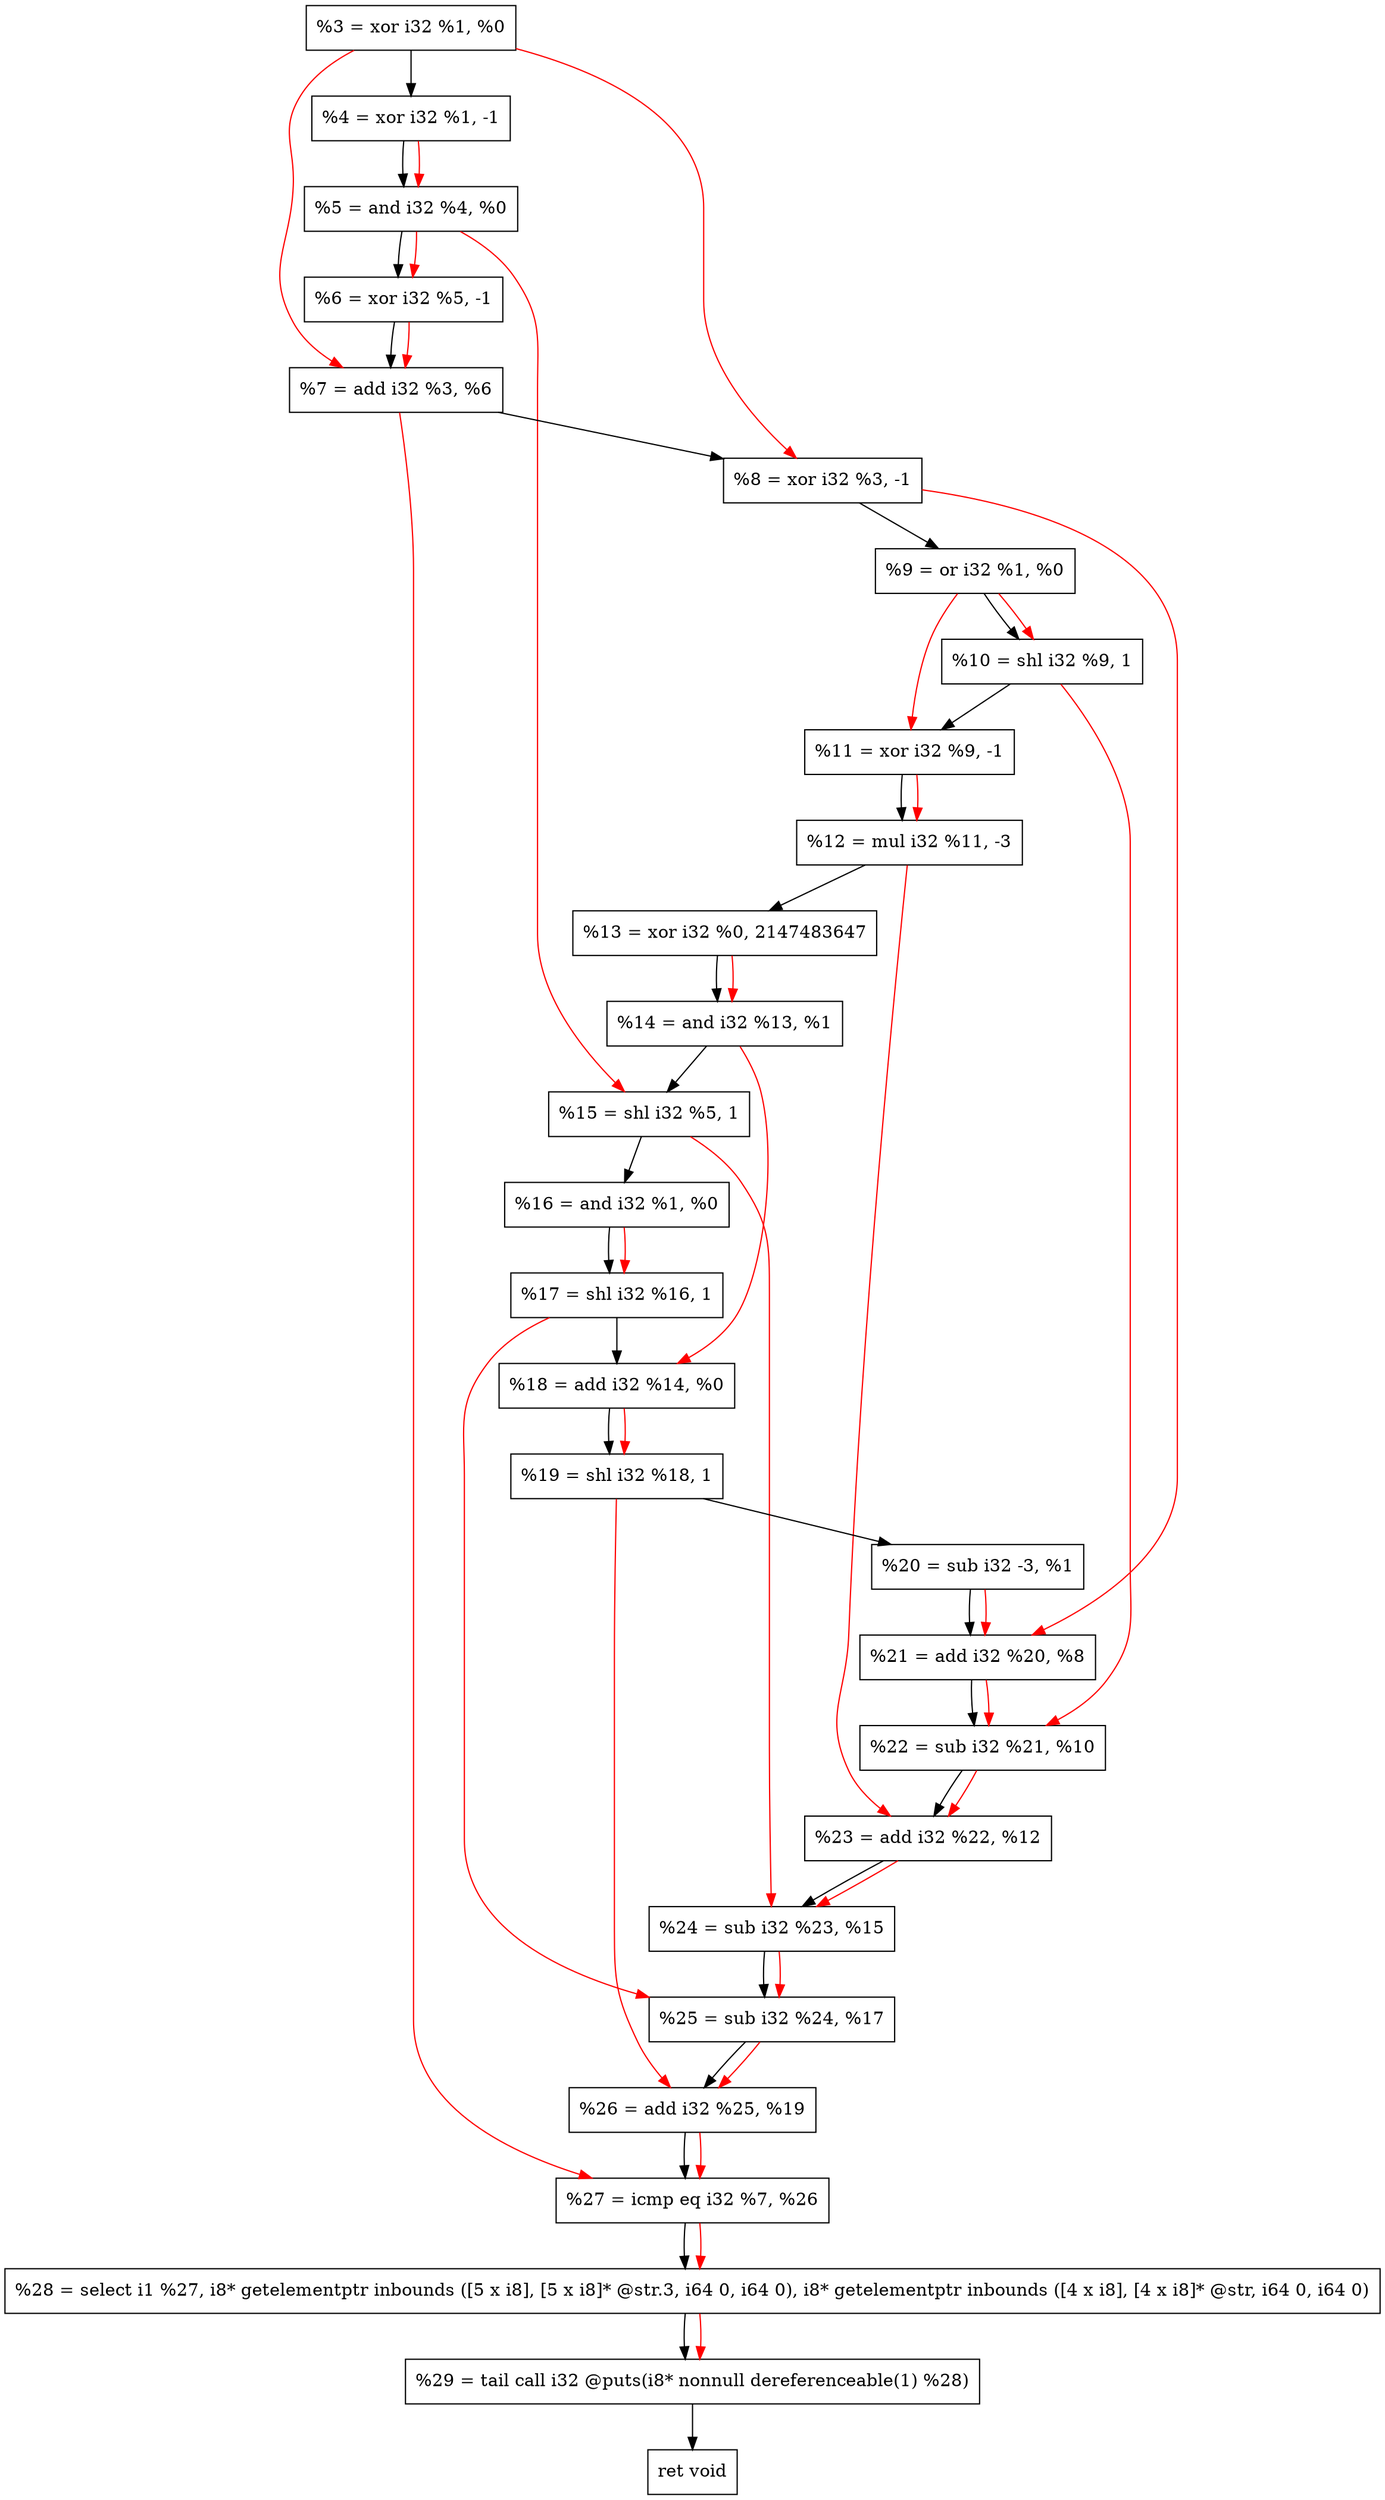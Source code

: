 digraph "DFG for'crackme' function" {
	Node0x1341580[shape=record, label="  %3 = xor i32 %1, %0"];
	Node0x1341c30[shape=record, label="  %4 = xor i32 %1, -1"];
	Node0x1341cf0[shape=record, label="  %5 = and i32 %4, %0"];
	Node0x1341d60[shape=record, label="  %6 = xor i32 %5, -1"];
	Node0x1341dd0[shape=record, label="  %7 = add i32 %3, %6"];
	Node0x1341e40[shape=record, label="  %8 = xor i32 %3, -1"];
	Node0x1341eb0[shape=record, label="  %9 = or i32 %1, %0"];
	Node0x1341f20[shape=record, label="  %10 = shl i32 %9, 1"];
	Node0x1341f90[shape=record, label="  %11 = xor i32 %9, -1"];
	Node0x1342030[shape=record, label="  %12 = mul i32 %11, -3"];
	Node0x13420d0[shape=record, label="  %13 = xor i32 %0, 2147483647"];
	Node0x1342140[shape=record, label="  %14 = and i32 %13, %1"];
	Node0x13421b0[shape=record, label="  %15 = shl i32 %5, 1"];
	Node0x1342220[shape=record, label="  %16 = and i32 %1, %0"];
	Node0x1342290[shape=record, label="  %17 = shl i32 %16, 1"];
	Node0x1342300[shape=record, label="  %18 = add i32 %14, %0"];
	Node0x1342370[shape=record, label="  %19 = shl i32 %18, 1"];
	Node0x13423e0[shape=record, label="  %20 = sub i32 -3, %1"];
	Node0x1342450[shape=record, label="  %21 = add i32 %20, %8"];
	Node0x13424c0[shape=record, label="  %22 = sub i32 %21, %10"];
	Node0x1342530[shape=record, label="  %23 = add i32 %22, %12"];
	Node0x13425a0[shape=record, label="  %24 = sub i32 %23, %15"];
	Node0x1342610[shape=record, label="  %25 = sub i32 %24, %17"];
	Node0x1342680[shape=record, label="  %26 = add i32 %25, %19"];
	Node0x13426f0[shape=record, label="  %27 = icmp eq i32 %7, %26"];
	Node0x12e2268[shape=record, label="  %28 = select i1 %27, i8* getelementptr inbounds ([5 x i8], [5 x i8]* @str.3, i64 0, i64 0), i8* getelementptr inbounds ([4 x i8], [4 x i8]* @str, i64 0, i64 0)"];
	Node0x1342b90[shape=record, label="  %29 = tail call i32 @puts(i8* nonnull dereferenceable(1) %28)"];
	Node0x1342be0[shape=record, label="  ret void"];
	Node0x1341580 -> Node0x1341c30;
	Node0x1341c30 -> Node0x1341cf0;
	Node0x1341cf0 -> Node0x1341d60;
	Node0x1341d60 -> Node0x1341dd0;
	Node0x1341dd0 -> Node0x1341e40;
	Node0x1341e40 -> Node0x1341eb0;
	Node0x1341eb0 -> Node0x1341f20;
	Node0x1341f20 -> Node0x1341f90;
	Node0x1341f90 -> Node0x1342030;
	Node0x1342030 -> Node0x13420d0;
	Node0x13420d0 -> Node0x1342140;
	Node0x1342140 -> Node0x13421b0;
	Node0x13421b0 -> Node0x1342220;
	Node0x1342220 -> Node0x1342290;
	Node0x1342290 -> Node0x1342300;
	Node0x1342300 -> Node0x1342370;
	Node0x1342370 -> Node0x13423e0;
	Node0x13423e0 -> Node0x1342450;
	Node0x1342450 -> Node0x13424c0;
	Node0x13424c0 -> Node0x1342530;
	Node0x1342530 -> Node0x13425a0;
	Node0x13425a0 -> Node0x1342610;
	Node0x1342610 -> Node0x1342680;
	Node0x1342680 -> Node0x13426f0;
	Node0x13426f0 -> Node0x12e2268;
	Node0x12e2268 -> Node0x1342b90;
	Node0x1342b90 -> Node0x1342be0;
edge [color=red]
	Node0x1341c30 -> Node0x1341cf0;
	Node0x1341cf0 -> Node0x1341d60;
	Node0x1341580 -> Node0x1341dd0;
	Node0x1341d60 -> Node0x1341dd0;
	Node0x1341580 -> Node0x1341e40;
	Node0x1341eb0 -> Node0x1341f20;
	Node0x1341eb0 -> Node0x1341f90;
	Node0x1341f90 -> Node0x1342030;
	Node0x13420d0 -> Node0x1342140;
	Node0x1341cf0 -> Node0x13421b0;
	Node0x1342220 -> Node0x1342290;
	Node0x1342140 -> Node0x1342300;
	Node0x1342300 -> Node0x1342370;
	Node0x13423e0 -> Node0x1342450;
	Node0x1341e40 -> Node0x1342450;
	Node0x1342450 -> Node0x13424c0;
	Node0x1341f20 -> Node0x13424c0;
	Node0x13424c0 -> Node0x1342530;
	Node0x1342030 -> Node0x1342530;
	Node0x1342530 -> Node0x13425a0;
	Node0x13421b0 -> Node0x13425a0;
	Node0x13425a0 -> Node0x1342610;
	Node0x1342290 -> Node0x1342610;
	Node0x1342610 -> Node0x1342680;
	Node0x1342370 -> Node0x1342680;
	Node0x1341dd0 -> Node0x13426f0;
	Node0x1342680 -> Node0x13426f0;
	Node0x13426f0 -> Node0x12e2268;
	Node0x12e2268 -> Node0x1342b90;
}
